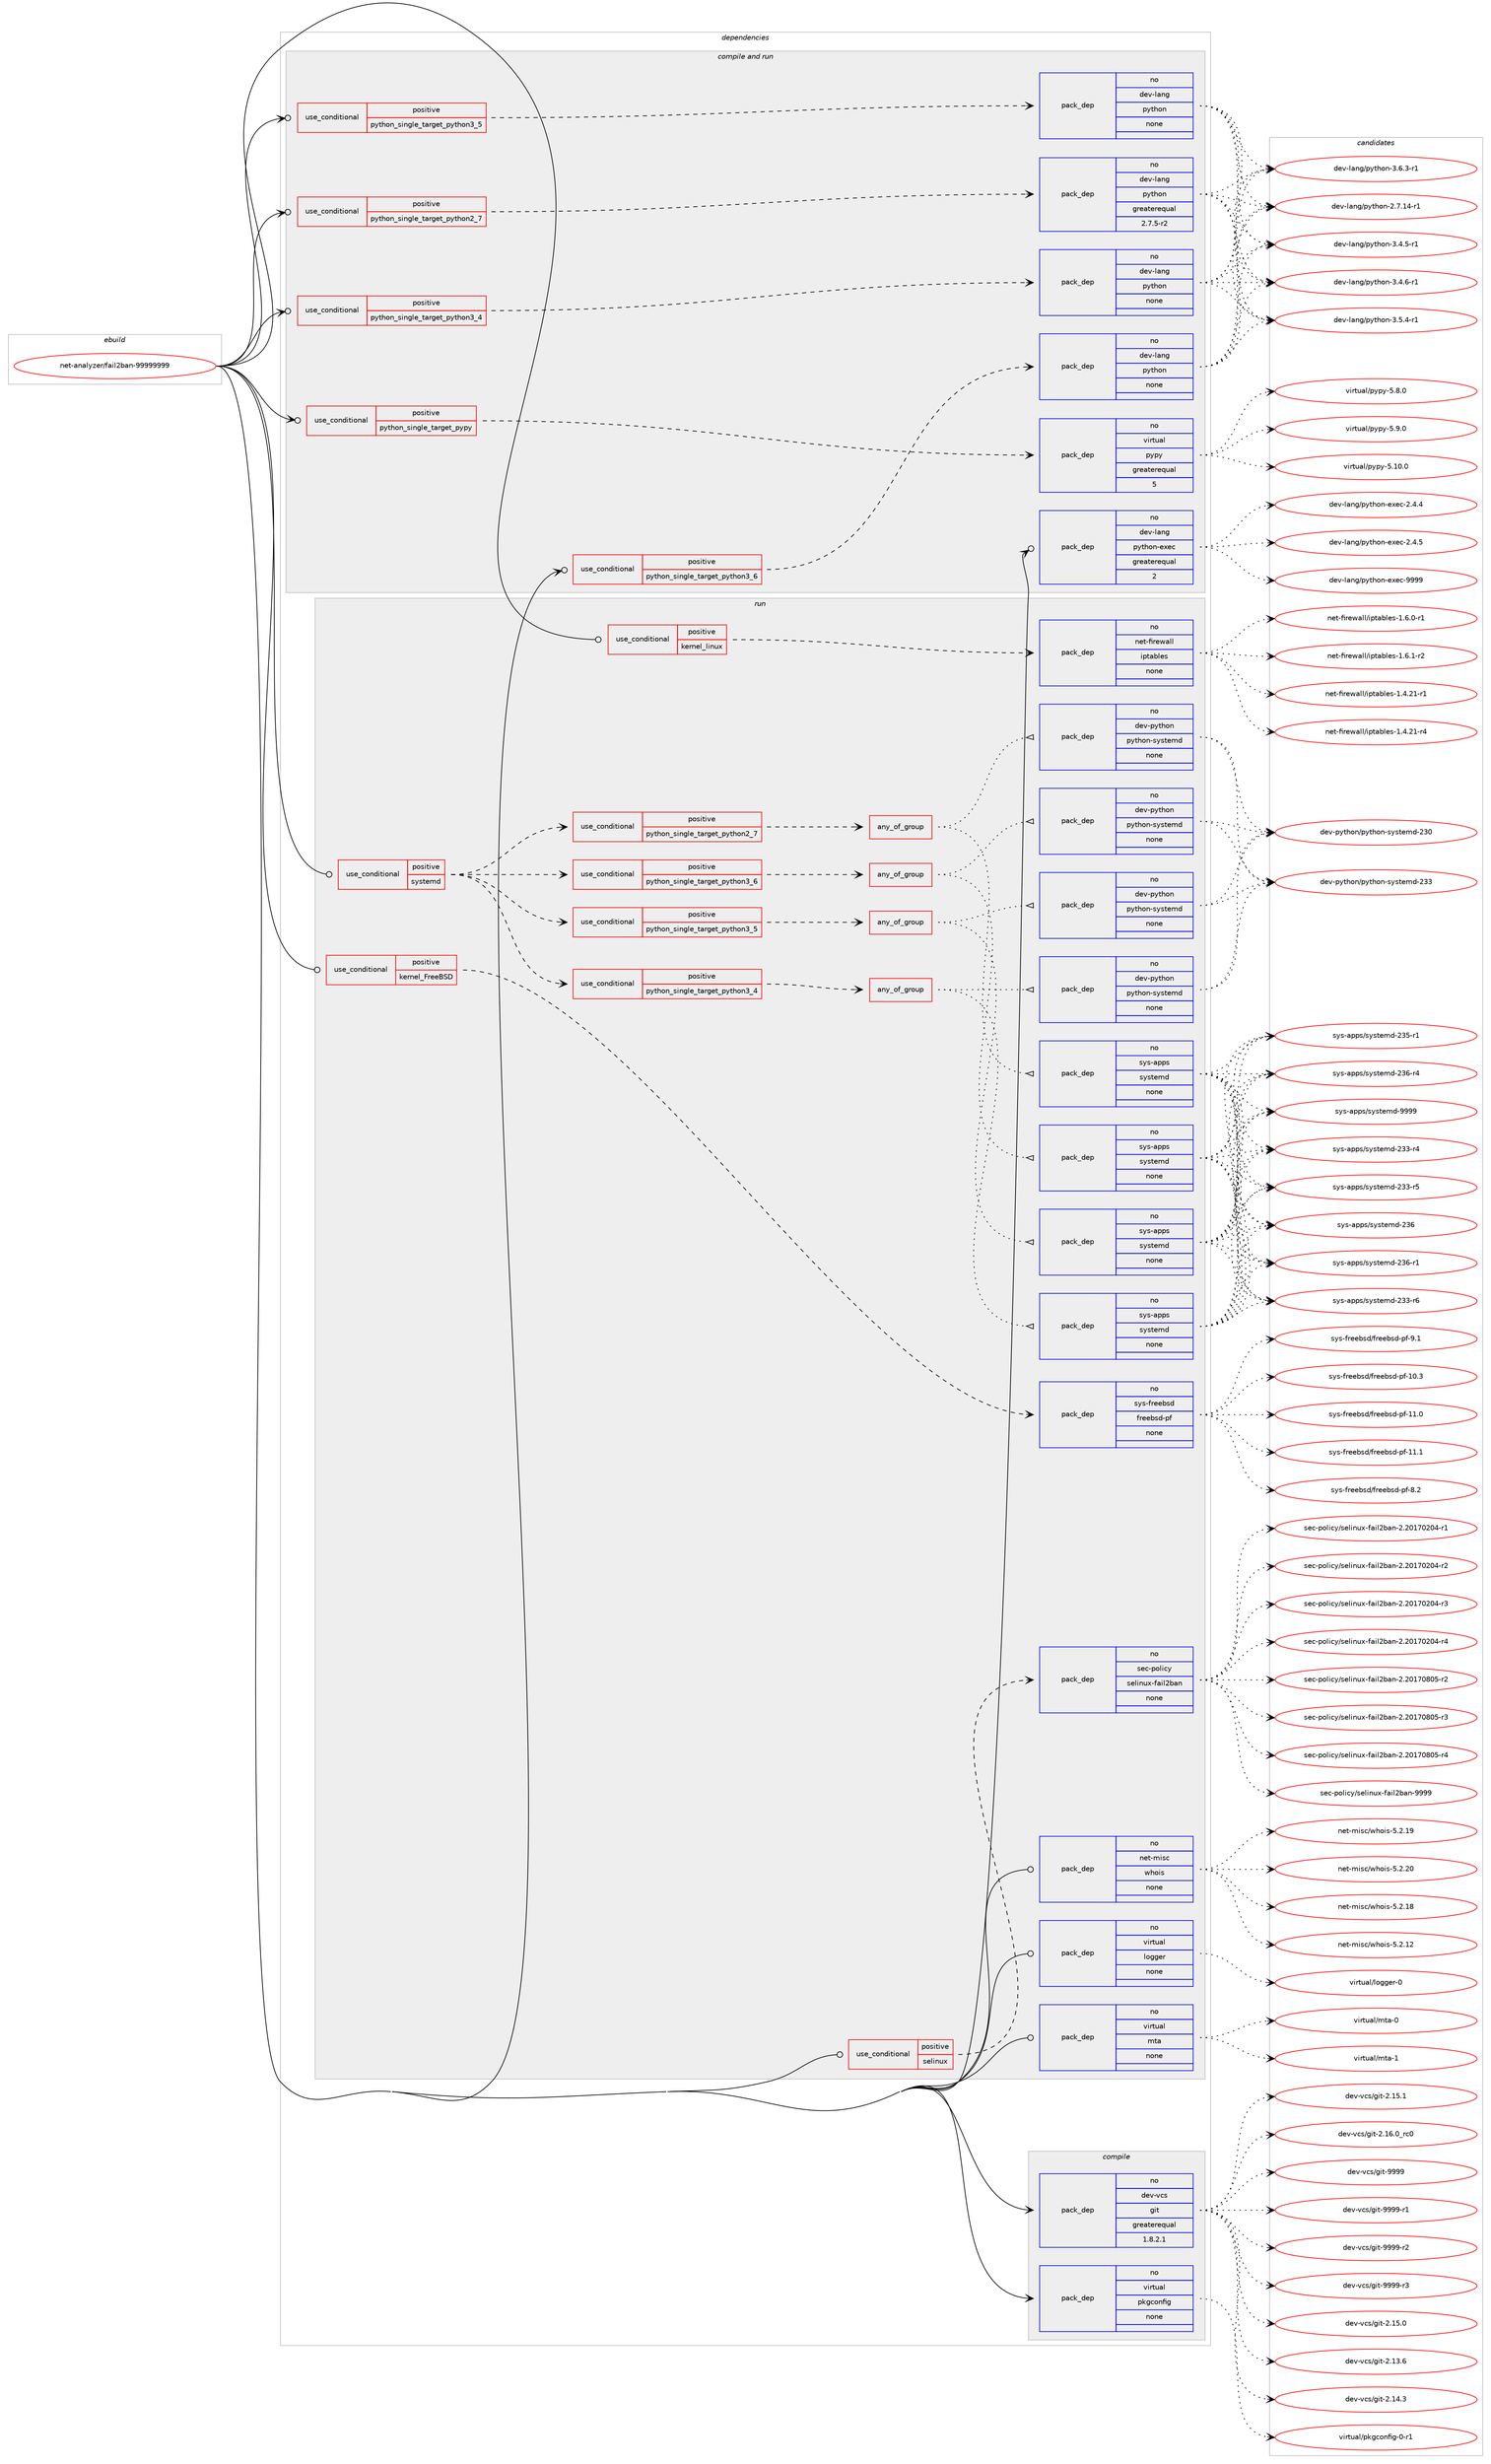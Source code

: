 digraph prolog {

# *************
# Graph options
# *************

newrank=true;
concentrate=true;
compound=true;
graph [rankdir=LR,fontname=Helvetica,fontsize=10,ranksep=1.5];#, ranksep=2.5, nodesep=0.2];
edge  [arrowhead=vee];
node  [fontname=Helvetica,fontsize=10];

# **********
# The ebuild
# **********

subgraph cluster_leftcol {
color=gray;
rank=same;
label=<<i>ebuild</i>>;
id [label="net-analyzer/fail2ban-99999999", color=red, width=4, href="../net-analyzer/fail2ban-99999999.svg"];
}

# ****************
# The dependencies
# ****************

subgraph cluster_midcol {
color=gray;
label=<<i>dependencies</i>>;
subgraph cluster_compile {
fillcolor="#eeeeee";
style=filled;
label=<<i>compile</i>>;
subgraph pack36 {
dependency57 [label=<<TABLE BORDER="0" CELLBORDER="1" CELLSPACING="0" CELLPADDING="4" WIDTH="220"><TR><TD ROWSPAN="6" CELLPADDING="30">pack_dep</TD></TR><TR><TD WIDTH="110">no</TD></TR><TR><TD>dev-vcs</TD></TR><TR><TD>git</TD></TR><TR><TD>greaterequal</TD></TR><TR><TD>1.8.2.1</TD></TR></TABLE>>, shape=none, color=blue];
}
id:e -> dependency57:w [weight=20,style="solid",arrowhead="vee"];
subgraph pack37 {
dependency58 [label=<<TABLE BORDER="0" CELLBORDER="1" CELLSPACING="0" CELLPADDING="4" WIDTH="220"><TR><TD ROWSPAN="6" CELLPADDING="30">pack_dep</TD></TR><TR><TD WIDTH="110">no</TD></TR><TR><TD>virtual</TD></TR><TR><TD>pkgconfig</TD></TR><TR><TD>none</TD></TR><TR><TD></TD></TR></TABLE>>, shape=none, color=blue];
}
id:e -> dependency58:w [weight=20,style="solid",arrowhead="vee"];
}
subgraph cluster_compileandrun {
fillcolor="#eeeeee";
style=filled;
label=<<i>compile and run</i>>;
subgraph cond18 {
dependency59 [label=<<TABLE BORDER="0" CELLBORDER="1" CELLSPACING="0" CELLPADDING="4"><TR><TD ROWSPAN="3" CELLPADDING="10">use_conditional</TD></TR><TR><TD>positive</TD></TR><TR><TD>python_single_target_pypy</TD></TR></TABLE>>, shape=none, color=red];
subgraph pack38 {
dependency60 [label=<<TABLE BORDER="0" CELLBORDER="1" CELLSPACING="0" CELLPADDING="4" WIDTH="220"><TR><TD ROWSPAN="6" CELLPADDING="30">pack_dep</TD></TR><TR><TD WIDTH="110">no</TD></TR><TR><TD>virtual</TD></TR><TR><TD>pypy</TD></TR><TR><TD>greaterequal</TD></TR><TR><TD>5</TD></TR></TABLE>>, shape=none, color=blue];
}
dependency59:e -> dependency60:w [weight=20,style="dashed",arrowhead="vee"];
}
id:e -> dependency59:w [weight=20,style="solid",arrowhead="odotvee"];
subgraph cond19 {
dependency61 [label=<<TABLE BORDER="0" CELLBORDER="1" CELLSPACING="0" CELLPADDING="4"><TR><TD ROWSPAN="3" CELLPADDING="10">use_conditional</TD></TR><TR><TD>positive</TD></TR><TR><TD>python_single_target_python2_7</TD></TR></TABLE>>, shape=none, color=red];
subgraph pack39 {
dependency62 [label=<<TABLE BORDER="0" CELLBORDER="1" CELLSPACING="0" CELLPADDING="4" WIDTH="220"><TR><TD ROWSPAN="6" CELLPADDING="30">pack_dep</TD></TR><TR><TD WIDTH="110">no</TD></TR><TR><TD>dev-lang</TD></TR><TR><TD>python</TD></TR><TR><TD>greaterequal</TD></TR><TR><TD>2.7.5-r2</TD></TR></TABLE>>, shape=none, color=blue];
}
dependency61:e -> dependency62:w [weight=20,style="dashed",arrowhead="vee"];
}
id:e -> dependency61:w [weight=20,style="solid",arrowhead="odotvee"];
subgraph cond20 {
dependency63 [label=<<TABLE BORDER="0" CELLBORDER="1" CELLSPACING="0" CELLPADDING="4"><TR><TD ROWSPAN="3" CELLPADDING="10">use_conditional</TD></TR><TR><TD>positive</TD></TR><TR><TD>python_single_target_python3_4</TD></TR></TABLE>>, shape=none, color=red];
subgraph pack40 {
dependency64 [label=<<TABLE BORDER="0" CELLBORDER="1" CELLSPACING="0" CELLPADDING="4" WIDTH="220"><TR><TD ROWSPAN="6" CELLPADDING="30">pack_dep</TD></TR><TR><TD WIDTH="110">no</TD></TR><TR><TD>dev-lang</TD></TR><TR><TD>python</TD></TR><TR><TD>none</TD></TR><TR><TD></TD></TR></TABLE>>, shape=none, color=blue];
}
dependency63:e -> dependency64:w [weight=20,style="dashed",arrowhead="vee"];
}
id:e -> dependency63:w [weight=20,style="solid",arrowhead="odotvee"];
subgraph cond21 {
dependency65 [label=<<TABLE BORDER="0" CELLBORDER="1" CELLSPACING="0" CELLPADDING="4"><TR><TD ROWSPAN="3" CELLPADDING="10">use_conditional</TD></TR><TR><TD>positive</TD></TR><TR><TD>python_single_target_python3_5</TD></TR></TABLE>>, shape=none, color=red];
subgraph pack41 {
dependency66 [label=<<TABLE BORDER="0" CELLBORDER="1" CELLSPACING="0" CELLPADDING="4" WIDTH="220"><TR><TD ROWSPAN="6" CELLPADDING="30">pack_dep</TD></TR><TR><TD WIDTH="110">no</TD></TR><TR><TD>dev-lang</TD></TR><TR><TD>python</TD></TR><TR><TD>none</TD></TR><TR><TD></TD></TR></TABLE>>, shape=none, color=blue];
}
dependency65:e -> dependency66:w [weight=20,style="dashed",arrowhead="vee"];
}
id:e -> dependency65:w [weight=20,style="solid",arrowhead="odotvee"];
subgraph cond22 {
dependency67 [label=<<TABLE BORDER="0" CELLBORDER="1" CELLSPACING="0" CELLPADDING="4"><TR><TD ROWSPAN="3" CELLPADDING="10">use_conditional</TD></TR><TR><TD>positive</TD></TR><TR><TD>python_single_target_python3_6</TD></TR></TABLE>>, shape=none, color=red];
subgraph pack42 {
dependency68 [label=<<TABLE BORDER="0" CELLBORDER="1" CELLSPACING="0" CELLPADDING="4" WIDTH="220"><TR><TD ROWSPAN="6" CELLPADDING="30">pack_dep</TD></TR><TR><TD WIDTH="110">no</TD></TR><TR><TD>dev-lang</TD></TR><TR><TD>python</TD></TR><TR><TD>none</TD></TR><TR><TD></TD></TR></TABLE>>, shape=none, color=blue];
}
dependency67:e -> dependency68:w [weight=20,style="dashed",arrowhead="vee"];
}
id:e -> dependency67:w [weight=20,style="solid",arrowhead="odotvee"];
subgraph pack43 {
dependency69 [label=<<TABLE BORDER="0" CELLBORDER="1" CELLSPACING="0" CELLPADDING="4" WIDTH="220"><TR><TD ROWSPAN="6" CELLPADDING="30">pack_dep</TD></TR><TR><TD WIDTH="110">no</TD></TR><TR><TD>dev-lang</TD></TR><TR><TD>python-exec</TD></TR><TR><TD>greaterequal</TD></TR><TR><TD>2</TD></TR></TABLE>>, shape=none, color=blue];
}
id:e -> dependency69:w [weight=20,style="solid",arrowhead="odotvee"];
}
subgraph cluster_run {
fillcolor="#eeeeee";
style=filled;
label=<<i>run</i>>;
subgraph cond23 {
dependency70 [label=<<TABLE BORDER="0" CELLBORDER="1" CELLSPACING="0" CELLPADDING="4"><TR><TD ROWSPAN="3" CELLPADDING="10">use_conditional</TD></TR><TR><TD>positive</TD></TR><TR><TD>kernel_FreeBSD</TD></TR></TABLE>>, shape=none, color=red];
subgraph pack44 {
dependency71 [label=<<TABLE BORDER="0" CELLBORDER="1" CELLSPACING="0" CELLPADDING="4" WIDTH="220"><TR><TD ROWSPAN="6" CELLPADDING="30">pack_dep</TD></TR><TR><TD WIDTH="110">no</TD></TR><TR><TD>sys-freebsd</TD></TR><TR><TD>freebsd-pf</TD></TR><TR><TD>none</TD></TR><TR><TD></TD></TR></TABLE>>, shape=none, color=blue];
}
dependency70:e -> dependency71:w [weight=20,style="dashed",arrowhead="vee"];
}
id:e -> dependency70:w [weight=20,style="solid",arrowhead="odot"];
subgraph cond24 {
dependency72 [label=<<TABLE BORDER="0" CELLBORDER="1" CELLSPACING="0" CELLPADDING="4"><TR><TD ROWSPAN="3" CELLPADDING="10">use_conditional</TD></TR><TR><TD>positive</TD></TR><TR><TD>kernel_linux</TD></TR></TABLE>>, shape=none, color=red];
subgraph pack45 {
dependency73 [label=<<TABLE BORDER="0" CELLBORDER="1" CELLSPACING="0" CELLPADDING="4" WIDTH="220"><TR><TD ROWSPAN="6" CELLPADDING="30">pack_dep</TD></TR><TR><TD WIDTH="110">no</TD></TR><TR><TD>net-firewall</TD></TR><TR><TD>iptables</TD></TR><TR><TD>none</TD></TR><TR><TD></TD></TR></TABLE>>, shape=none, color=blue];
}
dependency72:e -> dependency73:w [weight=20,style="dashed",arrowhead="vee"];
}
id:e -> dependency72:w [weight=20,style="solid",arrowhead="odot"];
subgraph cond25 {
dependency74 [label=<<TABLE BORDER="0" CELLBORDER="1" CELLSPACING="0" CELLPADDING="4"><TR><TD ROWSPAN="3" CELLPADDING="10">use_conditional</TD></TR><TR><TD>positive</TD></TR><TR><TD>selinux</TD></TR></TABLE>>, shape=none, color=red];
subgraph pack46 {
dependency75 [label=<<TABLE BORDER="0" CELLBORDER="1" CELLSPACING="0" CELLPADDING="4" WIDTH="220"><TR><TD ROWSPAN="6" CELLPADDING="30">pack_dep</TD></TR><TR><TD WIDTH="110">no</TD></TR><TR><TD>sec-policy</TD></TR><TR><TD>selinux-fail2ban</TD></TR><TR><TD>none</TD></TR><TR><TD></TD></TR></TABLE>>, shape=none, color=blue];
}
dependency74:e -> dependency75:w [weight=20,style="dashed",arrowhead="vee"];
}
id:e -> dependency74:w [weight=20,style="solid",arrowhead="odot"];
subgraph cond26 {
dependency76 [label=<<TABLE BORDER="0" CELLBORDER="1" CELLSPACING="0" CELLPADDING="4"><TR><TD ROWSPAN="3" CELLPADDING="10">use_conditional</TD></TR><TR><TD>positive</TD></TR><TR><TD>systemd</TD></TR></TABLE>>, shape=none, color=red];
subgraph cond27 {
dependency77 [label=<<TABLE BORDER="0" CELLBORDER="1" CELLSPACING="0" CELLPADDING="4"><TR><TD ROWSPAN="3" CELLPADDING="10">use_conditional</TD></TR><TR><TD>positive</TD></TR><TR><TD>python_single_target_python2_7</TD></TR></TABLE>>, shape=none, color=red];
subgraph any5 {
dependency78 [label=<<TABLE BORDER="0" CELLBORDER="1" CELLSPACING="0" CELLPADDING="4"><TR><TD CELLPADDING="10">any_of_group</TD></TR></TABLE>>, shape=none, color=red];subgraph pack47 {
dependency79 [label=<<TABLE BORDER="0" CELLBORDER="1" CELLSPACING="0" CELLPADDING="4" WIDTH="220"><TR><TD ROWSPAN="6" CELLPADDING="30">pack_dep</TD></TR><TR><TD WIDTH="110">no</TD></TR><TR><TD>dev-python</TD></TR><TR><TD>python-systemd</TD></TR><TR><TD>none</TD></TR><TR><TD></TD></TR></TABLE>>, shape=none, color=blue];
}
dependency78:e -> dependency79:w [weight=20,style="dotted",arrowhead="oinv"];
subgraph pack48 {
dependency80 [label=<<TABLE BORDER="0" CELLBORDER="1" CELLSPACING="0" CELLPADDING="4" WIDTH="220"><TR><TD ROWSPAN="6" CELLPADDING="30">pack_dep</TD></TR><TR><TD WIDTH="110">no</TD></TR><TR><TD>sys-apps</TD></TR><TR><TD>systemd</TD></TR><TR><TD>none</TD></TR><TR><TD></TD></TR></TABLE>>, shape=none, color=blue];
}
dependency78:e -> dependency80:w [weight=20,style="dotted",arrowhead="oinv"];
}
dependency77:e -> dependency78:w [weight=20,style="dashed",arrowhead="vee"];
}
dependency76:e -> dependency77:w [weight=20,style="dashed",arrowhead="vee"];
subgraph cond28 {
dependency81 [label=<<TABLE BORDER="0" CELLBORDER="1" CELLSPACING="0" CELLPADDING="4"><TR><TD ROWSPAN="3" CELLPADDING="10">use_conditional</TD></TR><TR><TD>positive</TD></TR><TR><TD>python_single_target_python3_4</TD></TR></TABLE>>, shape=none, color=red];
subgraph any6 {
dependency82 [label=<<TABLE BORDER="0" CELLBORDER="1" CELLSPACING="0" CELLPADDING="4"><TR><TD CELLPADDING="10">any_of_group</TD></TR></TABLE>>, shape=none, color=red];subgraph pack49 {
dependency83 [label=<<TABLE BORDER="0" CELLBORDER="1" CELLSPACING="0" CELLPADDING="4" WIDTH="220"><TR><TD ROWSPAN="6" CELLPADDING="30">pack_dep</TD></TR><TR><TD WIDTH="110">no</TD></TR><TR><TD>dev-python</TD></TR><TR><TD>python-systemd</TD></TR><TR><TD>none</TD></TR><TR><TD></TD></TR></TABLE>>, shape=none, color=blue];
}
dependency82:e -> dependency83:w [weight=20,style="dotted",arrowhead="oinv"];
subgraph pack50 {
dependency84 [label=<<TABLE BORDER="0" CELLBORDER="1" CELLSPACING="0" CELLPADDING="4" WIDTH="220"><TR><TD ROWSPAN="6" CELLPADDING="30">pack_dep</TD></TR><TR><TD WIDTH="110">no</TD></TR><TR><TD>sys-apps</TD></TR><TR><TD>systemd</TD></TR><TR><TD>none</TD></TR><TR><TD></TD></TR></TABLE>>, shape=none, color=blue];
}
dependency82:e -> dependency84:w [weight=20,style="dotted",arrowhead="oinv"];
}
dependency81:e -> dependency82:w [weight=20,style="dashed",arrowhead="vee"];
}
dependency76:e -> dependency81:w [weight=20,style="dashed",arrowhead="vee"];
subgraph cond29 {
dependency85 [label=<<TABLE BORDER="0" CELLBORDER="1" CELLSPACING="0" CELLPADDING="4"><TR><TD ROWSPAN="3" CELLPADDING="10">use_conditional</TD></TR><TR><TD>positive</TD></TR><TR><TD>python_single_target_python3_5</TD></TR></TABLE>>, shape=none, color=red];
subgraph any7 {
dependency86 [label=<<TABLE BORDER="0" CELLBORDER="1" CELLSPACING="0" CELLPADDING="4"><TR><TD CELLPADDING="10">any_of_group</TD></TR></TABLE>>, shape=none, color=red];subgraph pack51 {
dependency87 [label=<<TABLE BORDER="0" CELLBORDER="1" CELLSPACING="0" CELLPADDING="4" WIDTH="220"><TR><TD ROWSPAN="6" CELLPADDING="30">pack_dep</TD></TR><TR><TD WIDTH="110">no</TD></TR><TR><TD>dev-python</TD></TR><TR><TD>python-systemd</TD></TR><TR><TD>none</TD></TR><TR><TD></TD></TR></TABLE>>, shape=none, color=blue];
}
dependency86:e -> dependency87:w [weight=20,style="dotted",arrowhead="oinv"];
subgraph pack52 {
dependency88 [label=<<TABLE BORDER="0" CELLBORDER="1" CELLSPACING="0" CELLPADDING="4" WIDTH="220"><TR><TD ROWSPAN="6" CELLPADDING="30">pack_dep</TD></TR><TR><TD WIDTH="110">no</TD></TR><TR><TD>sys-apps</TD></TR><TR><TD>systemd</TD></TR><TR><TD>none</TD></TR><TR><TD></TD></TR></TABLE>>, shape=none, color=blue];
}
dependency86:e -> dependency88:w [weight=20,style="dotted",arrowhead="oinv"];
}
dependency85:e -> dependency86:w [weight=20,style="dashed",arrowhead="vee"];
}
dependency76:e -> dependency85:w [weight=20,style="dashed",arrowhead="vee"];
subgraph cond30 {
dependency89 [label=<<TABLE BORDER="0" CELLBORDER="1" CELLSPACING="0" CELLPADDING="4"><TR><TD ROWSPAN="3" CELLPADDING="10">use_conditional</TD></TR><TR><TD>positive</TD></TR><TR><TD>python_single_target_python3_6</TD></TR></TABLE>>, shape=none, color=red];
subgraph any8 {
dependency90 [label=<<TABLE BORDER="0" CELLBORDER="1" CELLSPACING="0" CELLPADDING="4"><TR><TD CELLPADDING="10">any_of_group</TD></TR></TABLE>>, shape=none, color=red];subgraph pack53 {
dependency91 [label=<<TABLE BORDER="0" CELLBORDER="1" CELLSPACING="0" CELLPADDING="4" WIDTH="220"><TR><TD ROWSPAN="6" CELLPADDING="30">pack_dep</TD></TR><TR><TD WIDTH="110">no</TD></TR><TR><TD>dev-python</TD></TR><TR><TD>python-systemd</TD></TR><TR><TD>none</TD></TR><TR><TD></TD></TR></TABLE>>, shape=none, color=blue];
}
dependency90:e -> dependency91:w [weight=20,style="dotted",arrowhead="oinv"];
subgraph pack54 {
dependency92 [label=<<TABLE BORDER="0" CELLBORDER="1" CELLSPACING="0" CELLPADDING="4" WIDTH="220"><TR><TD ROWSPAN="6" CELLPADDING="30">pack_dep</TD></TR><TR><TD WIDTH="110">no</TD></TR><TR><TD>sys-apps</TD></TR><TR><TD>systemd</TD></TR><TR><TD>none</TD></TR><TR><TD></TD></TR></TABLE>>, shape=none, color=blue];
}
dependency90:e -> dependency92:w [weight=20,style="dotted",arrowhead="oinv"];
}
dependency89:e -> dependency90:w [weight=20,style="dashed",arrowhead="vee"];
}
dependency76:e -> dependency89:w [weight=20,style="dashed",arrowhead="vee"];
}
id:e -> dependency76:w [weight=20,style="solid",arrowhead="odot"];
subgraph pack55 {
dependency93 [label=<<TABLE BORDER="0" CELLBORDER="1" CELLSPACING="0" CELLPADDING="4" WIDTH="220"><TR><TD ROWSPAN="6" CELLPADDING="30">pack_dep</TD></TR><TR><TD WIDTH="110">no</TD></TR><TR><TD>net-misc</TD></TR><TR><TD>whois</TD></TR><TR><TD>none</TD></TR><TR><TD></TD></TR></TABLE>>, shape=none, color=blue];
}
id:e -> dependency93:w [weight=20,style="solid",arrowhead="odot"];
subgraph pack56 {
dependency94 [label=<<TABLE BORDER="0" CELLBORDER="1" CELLSPACING="0" CELLPADDING="4" WIDTH="220"><TR><TD ROWSPAN="6" CELLPADDING="30">pack_dep</TD></TR><TR><TD WIDTH="110">no</TD></TR><TR><TD>virtual</TD></TR><TR><TD>logger</TD></TR><TR><TD>none</TD></TR><TR><TD></TD></TR></TABLE>>, shape=none, color=blue];
}
id:e -> dependency94:w [weight=20,style="solid",arrowhead="odot"];
subgraph pack57 {
dependency95 [label=<<TABLE BORDER="0" CELLBORDER="1" CELLSPACING="0" CELLPADDING="4" WIDTH="220"><TR><TD ROWSPAN="6" CELLPADDING="30">pack_dep</TD></TR><TR><TD WIDTH="110">no</TD></TR><TR><TD>virtual</TD></TR><TR><TD>mta</TD></TR><TR><TD>none</TD></TR><TR><TD></TD></TR></TABLE>>, shape=none, color=blue];
}
id:e -> dependency95:w [weight=20,style="solid",arrowhead="odot"];
}
}

# **************
# The candidates
# **************

subgraph cluster_choices {
rank=same;
color=gray;
label=<<i>candidates</i>>;

subgraph choice36 {
color=black;
nodesep=1;
choice10010111845118991154710310511645504649534648 [label="dev-vcs/git-2.15.0", color=red, width=4,href="../dev-vcs/git-2.15.0.svg"];
choice10010111845118991154710310511645504649514654 [label="dev-vcs/git-2.13.6", color=red, width=4,href="../dev-vcs/git-2.13.6.svg"];
choice10010111845118991154710310511645504649524651 [label="dev-vcs/git-2.14.3", color=red, width=4,href="../dev-vcs/git-2.14.3.svg"];
choice10010111845118991154710310511645504649534649 [label="dev-vcs/git-2.15.1", color=red, width=4,href="../dev-vcs/git-2.15.1.svg"];
choice10010111845118991154710310511645504649544648951149948 [label="dev-vcs/git-2.16.0_rc0", color=red, width=4,href="../dev-vcs/git-2.16.0_rc0.svg"];
choice1001011184511899115471031051164557575757 [label="dev-vcs/git-9999", color=red, width=4,href="../dev-vcs/git-9999.svg"];
choice10010111845118991154710310511645575757574511449 [label="dev-vcs/git-9999-r1", color=red, width=4,href="../dev-vcs/git-9999-r1.svg"];
choice10010111845118991154710310511645575757574511450 [label="dev-vcs/git-9999-r2", color=red, width=4,href="../dev-vcs/git-9999-r2.svg"];
choice10010111845118991154710310511645575757574511451 [label="dev-vcs/git-9999-r3", color=red, width=4,href="../dev-vcs/git-9999-r3.svg"];
dependency57:e -> choice10010111845118991154710310511645504649534648:w [style=dotted,weight="100"];
dependency57:e -> choice10010111845118991154710310511645504649514654:w [style=dotted,weight="100"];
dependency57:e -> choice10010111845118991154710310511645504649524651:w [style=dotted,weight="100"];
dependency57:e -> choice10010111845118991154710310511645504649534649:w [style=dotted,weight="100"];
dependency57:e -> choice10010111845118991154710310511645504649544648951149948:w [style=dotted,weight="100"];
dependency57:e -> choice1001011184511899115471031051164557575757:w [style=dotted,weight="100"];
dependency57:e -> choice10010111845118991154710310511645575757574511449:w [style=dotted,weight="100"];
dependency57:e -> choice10010111845118991154710310511645575757574511450:w [style=dotted,weight="100"];
dependency57:e -> choice10010111845118991154710310511645575757574511451:w [style=dotted,weight="100"];
}
subgraph choice37 {
color=black;
nodesep=1;
choice11810511411611797108471121071039911111010210510345484511449 [label="virtual/pkgconfig-0-r1", color=red, width=4,href="../virtual/pkgconfig-0-r1.svg"];
dependency58:e -> choice11810511411611797108471121071039911111010210510345484511449:w [style=dotted,weight="100"];
}
subgraph choice38 {
color=black;
nodesep=1;
choice118105114116117971084711212111212145534649484648 [label="virtual/pypy-5.10.0", color=red, width=4,href="../virtual/pypy-5.10.0.svg"];
choice1181051141161179710847112121112121455346564648 [label="virtual/pypy-5.8.0", color=red, width=4,href="../virtual/pypy-5.8.0.svg"];
choice1181051141161179710847112121112121455346574648 [label="virtual/pypy-5.9.0", color=red, width=4,href="../virtual/pypy-5.9.0.svg"];
dependency60:e -> choice118105114116117971084711212111212145534649484648:w [style=dotted,weight="100"];
dependency60:e -> choice1181051141161179710847112121112121455346564648:w [style=dotted,weight="100"];
dependency60:e -> choice1181051141161179710847112121112121455346574648:w [style=dotted,weight="100"];
}
subgraph choice39 {
color=black;
nodesep=1;
choice100101118451089711010347112121116104111110455046554649524511449 [label="dev-lang/python-2.7.14-r1", color=red, width=4,href="../dev-lang/python-2.7.14-r1.svg"];
choice1001011184510897110103471121211161041111104551465246534511449 [label="dev-lang/python-3.4.5-r1", color=red, width=4,href="../dev-lang/python-3.4.5-r1.svg"];
choice1001011184510897110103471121211161041111104551465246544511449 [label="dev-lang/python-3.4.6-r1", color=red, width=4,href="../dev-lang/python-3.4.6-r1.svg"];
choice1001011184510897110103471121211161041111104551465346524511449 [label="dev-lang/python-3.5.4-r1", color=red, width=4,href="../dev-lang/python-3.5.4-r1.svg"];
choice1001011184510897110103471121211161041111104551465446514511449 [label="dev-lang/python-3.6.3-r1", color=red, width=4,href="../dev-lang/python-3.6.3-r1.svg"];
dependency62:e -> choice100101118451089711010347112121116104111110455046554649524511449:w [style=dotted,weight="100"];
dependency62:e -> choice1001011184510897110103471121211161041111104551465246534511449:w [style=dotted,weight="100"];
dependency62:e -> choice1001011184510897110103471121211161041111104551465246544511449:w [style=dotted,weight="100"];
dependency62:e -> choice1001011184510897110103471121211161041111104551465346524511449:w [style=dotted,weight="100"];
dependency62:e -> choice1001011184510897110103471121211161041111104551465446514511449:w [style=dotted,weight="100"];
}
subgraph choice40 {
color=black;
nodesep=1;
choice100101118451089711010347112121116104111110455046554649524511449 [label="dev-lang/python-2.7.14-r1", color=red, width=4,href="../dev-lang/python-2.7.14-r1.svg"];
choice1001011184510897110103471121211161041111104551465246534511449 [label="dev-lang/python-3.4.5-r1", color=red, width=4,href="../dev-lang/python-3.4.5-r1.svg"];
choice1001011184510897110103471121211161041111104551465246544511449 [label="dev-lang/python-3.4.6-r1", color=red, width=4,href="../dev-lang/python-3.4.6-r1.svg"];
choice1001011184510897110103471121211161041111104551465346524511449 [label="dev-lang/python-3.5.4-r1", color=red, width=4,href="../dev-lang/python-3.5.4-r1.svg"];
choice1001011184510897110103471121211161041111104551465446514511449 [label="dev-lang/python-3.6.3-r1", color=red, width=4,href="../dev-lang/python-3.6.3-r1.svg"];
dependency64:e -> choice100101118451089711010347112121116104111110455046554649524511449:w [style=dotted,weight="100"];
dependency64:e -> choice1001011184510897110103471121211161041111104551465246534511449:w [style=dotted,weight="100"];
dependency64:e -> choice1001011184510897110103471121211161041111104551465246544511449:w [style=dotted,weight="100"];
dependency64:e -> choice1001011184510897110103471121211161041111104551465346524511449:w [style=dotted,weight="100"];
dependency64:e -> choice1001011184510897110103471121211161041111104551465446514511449:w [style=dotted,weight="100"];
}
subgraph choice41 {
color=black;
nodesep=1;
choice100101118451089711010347112121116104111110455046554649524511449 [label="dev-lang/python-2.7.14-r1", color=red, width=4,href="../dev-lang/python-2.7.14-r1.svg"];
choice1001011184510897110103471121211161041111104551465246534511449 [label="dev-lang/python-3.4.5-r1", color=red, width=4,href="../dev-lang/python-3.4.5-r1.svg"];
choice1001011184510897110103471121211161041111104551465246544511449 [label="dev-lang/python-3.4.6-r1", color=red, width=4,href="../dev-lang/python-3.4.6-r1.svg"];
choice1001011184510897110103471121211161041111104551465346524511449 [label="dev-lang/python-3.5.4-r1", color=red, width=4,href="../dev-lang/python-3.5.4-r1.svg"];
choice1001011184510897110103471121211161041111104551465446514511449 [label="dev-lang/python-3.6.3-r1", color=red, width=4,href="../dev-lang/python-3.6.3-r1.svg"];
dependency66:e -> choice100101118451089711010347112121116104111110455046554649524511449:w [style=dotted,weight="100"];
dependency66:e -> choice1001011184510897110103471121211161041111104551465246534511449:w [style=dotted,weight="100"];
dependency66:e -> choice1001011184510897110103471121211161041111104551465246544511449:w [style=dotted,weight="100"];
dependency66:e -> choice1001011184510897110103471121211161041111104551465346524511449:w [style=dotted,weight="100"];
dependency66:e -> choice1001011184510897110103471121211161041111104551465446514511449:w [style=dotted,weight="100"];
}
subgraph choice42 {
color=black;
nodesep=1;
choice100101118451089711010347112121116104111110455046554649524511449 [label="dev-lang/python-2.7.14-r1", color=red, width=4,href="../dev-lang/python-2.7.14-r1.svg"];
choice1001011184510897110103471121211161041111104551465246534511449 [label="dev-lang/python-3.4.5-r1", color=red, width=4,href="../dev-lang/python-3.4.5-r1.svg"];
choice1001011184510897110103471121211161041111104551465246544511449 [label="dev-lang/python-3.4.6-r1", color=red, width=4,href="../dev-lang/python-3.4.6-r1.svg"];
choice1001011184510897110103471121211161041111104551465346524511449 [label="dev-lang/python-3.5.4-r1", color=red, width=4,href="../dev-lang/python-3.5.4-r1.svg"];
choice1001011184510897110103471121211161041111104551465446514511449 [label="dev-lang/python-3.6.3-r1", color=red, width=4,href="../dev-lang/python-3.6.3-r1.svg"];
dependency68:e -> choice100101118451089711010347112121116104111110455046554649524511449:w [style=dotted,weight="100"];
dependency68:e -> choice1001011184510897110103471121211161041111104551465246534511449:w [style=dotted,weight="100"];
dependency68:e -> choice1001011184510897110103471121211161041111104551465246544511449:w [style=dotted,weight="100"];
dependency68:e -> choice1001011184510897110103471121211161041111104551465346524511449:w [style=dotted,weight="100"];
dependency68:e -> choice1001011184510897110103471121211161041111104551465446514511449:w [style=dotted,weight="100"];
}
subgraph choice43 {
color=black;
nodesep=1;
choice1001011184510897110103471121211161041111104510112010199455046524652 [label="dev-lang/python-exec-2.4.4", color=red, width=4,href="../dev-lang/python-exec-2.4.4.svg"];
choice1001011184510897110103471121211161041111104510112010199455046524653 [label="dev-lang/python-exec-2.4.5", color=red, width=4,href="../dev-lang/python-exec-2.4.5.svg"];
choice10010111845108971101034711212111610411111045101120101994557575757 [label="dev-lang/python-exec-9999", color=red, width=4,href="../dev-lang/python-exec-9999.svg"];
dependency69:e -> choice1001011184510897110103471121211161041111104510112010199455046524652:w [style=dotted,weight="100"];
dependency69:e -> choice1001011184510897110103471121211161041111104510112010199455046524653:w [style=dotted,weight="100"];
dependency69:e -> choice10010111845108971101034711212111610411111045101120101994557575757:w [style=dotted,weight="100"];
}
subgraph choice44 {
color=black;
nodesep=1;
choice11512111545102114101101981151004710211410110198115100451121024549484651 [label="sys-freebsd/freebsd-pf-10.3", color=red, width=4,href="../sys-freebsd/freebsd-pf-10.3.svg"];
choice11512111545102114101101981151004710211410110198115100451121024549494648 [label="sys-freebsd/freebsd-pf-11.0", color=red, width=4,href="../sys-freebsd/freebsd-pf-11.0.svg"];
choice11512111545102114101101981151004710211410110198115100451121024549494649 [label="sys-freebsd/freebsd-pf-11.1", color=red, width=4,href="../sys-freebsd/freebsd-pf-11.1.svg"];
choice115121115451021141011019811510047102114101101981151004511210245564650 [label="sys-freebsd/freebsd-pf-8.2", color=red, width=4,href="../sys-freebsd/freebsd-pf-8.2.svg"];
choice115121115451021141011019811510047102114101101981151004511210245574649 [label="sys-freebsd/freebsd-pf-9.1", color=red, width=4,href="../sys-freebsd/freebsd-pf-9.1.svg"];
dependency71:e -> choice11512111545102114101101981151004710211410110198115100451121024549484651:w [style=dotted,weight="100"];
dependency71:e -> choice11512111545102114101101981151004710211410110198115100451121024549494648:w [style=dotted,weight="100"];
dependency71:e -> choice11512111545102114101101981151004710211410110198115100451121024549494649:w [style=dotted,weight="100"];
dependency71:e -> choice115121115451021141011019811510047102114101101981151004511210245564650:w [style=dotted,weight="100"];
dependency71:e -> choice115121115451021141011019811510047102114101101981151004511210245574649:w [style=dotted,weight="100"];
}
subgraph choice45 {
color=black;
nodesep=1;
choice1101011164510210511410111997108108471051121169798108101115454946524650494511449 [label="net-firewall/iptables-1.4.21-r1", color=red, width=4,href="../net-firewall/iptables-1.4.21-r1.svg"];
choice1101011164510210511410111997108108471051121169798108101115454946524650494511452 [label="net-firewall/iptables-1.4.21-r4", color=red, width=4,href="../net-firewall/iptables-1.4.21-r4.svg"];
choice11010111645102105114101119971081084710511211697981081011154549465446484511449 [label="net-firewall/iptables-1.6.0-r1", color=red, width=4,href="../net-firewall/iptables-1.6.0-r1.svg"];
choice11010111645102105114101119971081084710511211697981081011154549465446494511450 [label="net-firewall/iptables-1.6.1-r2", color=red, width=4,href="../net-firewall/iptables-1.6.1-r2.svg"];
dependency73:e -> choice1101011164510210511410111997108108471051121169798108101115454946524650494511449:w [style=dotted,weight="100"];
dependency73:e -> choice1101011164510210511410111997108108471051121169798108101115454946524650494511452:w [style=dotted,weight="100"];
dependency73:e -> choice11010111645102105114101119971081084710511211697981081011154549465446484511449:w [style=dotted,weight="100"];
dependency73:e -> choice11010111645102105114101119971081084710511211697981081011154549465446494511450:w [style=dotted,weight="100"];
}
subgraph choice46 {
color=black;
nodesep=1;
choice11510199451121111081059912147115101108105110117120451029710510850989711045504650484955485048524511449 [label="sec-policy/selinux-fail2ban-2.20170204-r1", color=red, width=4,href="../sec-policy/selinux-fail2ban-2.20170204-r1.svg"];
choice11510199451121111081059912147115101108105110117120451029710510850989711045504650484955485048524511450 [label="sec-policy/selinux-fail2ban-2.20170204-r2", color=red, width=4,href="../sec-policy/selinux-fail2ban-2.20170204-r2.svg"];
choice11510199451121111081059912147115101108105110117120451029710510850989711045504650484955485048524511451 [label="sec-policy/selinux-fail2ban-2.20170204-r3", color=red, width=4,href="../sec-policy/selinux-fail2ban-2.20170204-r3.svg"];
choice11510199451121111081059912147115101108105110117120451029710510850989711045504650484955485048524511452 [label="sec-policy/selinux-fail2ban-2.20170204-r4", color=red, width=4,href="../sec-policy/selinux-fail2ban-2.20170204-r4.svg"];
choice11510199451121111081059912147115101108105110117120451029710510850989711045504650484955485648534511450 [label="sec-policy/selinux-fail2ban-2.20170805-r2", color=red, width=4,href="../sec-policy/selinux-fail2ban-2.20170805-r2.svg"];
choice11510199451121111081059912147115101108105110117120451029710510850989711045504650484955485648534511451 [label="sec-policy/selinux-fail2ban-2.20170805-r3", color=red, width=4,href="../sec-policy/selinux-fail2ban-2.20170805-r3.svg"];
choice11510199451121111081059912147115101108105110117120451029710510850989711045504650484955485648534511452 [label="sec-policy/selinux-fail2ban-2.20170805-r4", color=red, width=4,href="../sec-policy/selinux-fail2ban-2.20170805-r4.svg"];
choice1151019945112111108105991214711510110810511011712045102971051085098971104557575757 [label="sec-policy/selinux-fail2ban-9999", color=red, width=4,href="../sec-policy/selinux-fail2ban-9999.svg"];
dependency75:e -> choice11510199451121111081059912147115101108105110117120451029710510850989711045504650484955485048524511449:w [style=dotted,weight="100"];
dependency75:e -> choice11510199451121111081059912147115101108105110117120451029710510850989711045504650484955485048524511450:w [style=dotted,weight="100"];
dependency75:e -> choice11510199451121111081059912147115101108105110117120451029710510850989711045504650484955485048524511451:w [style=dotted,weight="100"];
dependency75:e -> choice11510199451121111081059912147115101108105110117120451029710510850989711045504650484955485048524511452:w [style=dotted,weight="100"];
dependency75:e -> choice11510199451121111081059912147115101108105110117120451029710510850989711045504650484955485648534511450:w [style=dotted,weight="100"];
dependency75:e -> choice11510199451121111081059912147115101108105110117120451029710510850989711045504650484955485648534511451:w [style=dotted,weight="100"];
dependency75:e -> choice11510199451121111081059912147115101108105110117120451029710510850989711045504650484955485648534511452:w [style=dotted,weight="100"];
dependency75:e -> choice1151019945112111108105991214711510110810511011712045102971051085098971104557575757:w [style=dotted,weight="100"];
}
subgraph choice47 {
color=black;
nodesep=1;
choice10010111845112121116104111110471121211161041111104511512111511610110910045505148 [label="dev-python/python-systemd-230", color=red, width=4,href="../dev-python/python-systemd-230.svg"];
choice10010111845112121116104111110471121211161041111104511512111511610110910045505151 [label="dev-python/python-systemd-233", color=red, width=4,href="../dev-python/python-systemd-233.svg"];
dependency79:e -> choice10010111845112121116104111110471121211161041111104511512111511610110910045505148:w [style=dotted,weight="100"];
dependency79:e -> choice10010111845112121116104111110471121211161041111104511512111511610110910045505151:w [style=dotted,weight="100"];
}
subgraph choice48 {
color=black;
nodesep=1;
choice115121115459711211211547115121115116101109100455051514511452 [label="sys-apps/systemd-233-r4", color=red, width=4,href="../sys-apps/systemd-233-r4.svg"];
choice115121115459711211211547115121115116101109100455051514511453 [label="sys-apps/systemd-233-r5", color=red, width=4,href="../sys-apps/systemd-233-r5.svg"];
choice11512111545971121121154711512111511610110910045505154 [label="sys-apps/systemd-236", color=red, width=4,href="../sys-apps/systemd-236.svg"];
choice115121115459711211211547115121115116101109100455051544511449 [label="sys-apps/systemd-236-r1", color=red, width=4,href="../sys-apps/systemd-236-r1.svg"];
choice115121115459711211211547115121115116101109100455051514511454 [label="sys-apps/systemd-233-r6", color=red, width=4,href="../sys-apps/systemd-233-r6.svg"];
choice115121115459711211211547115121115116101109100455051534511449 [label="sys-apps/systemd-235-r1", color=red, width=4,href="../sys-apps/systemd-235-r1.svg"];
choice115121115459711211211547115121115116101109100455051544511452 [label="sys-apps/systemd-236-r4", color=red, width=4,href="../sys-apps/systemd-236-r4.svg"];
choice1151211154597112112115471151211151161011091004557575757 [label="sys-apps/systemd-9999", color=red, width=4,href="../sys-apps/systemd-9999.svg"];
dependency80:e -> choice115121115459711211211547115121115116101109100455051514511452:w [style=dotted,weight="100"];
dependency80:e -> choice115121115459711211211547115121115116101109100455051514511453:w [style=dotted,weight="100"];
dependency80:e -> choice11512111545971121121154711512111511610110910045505154:w [style=dotted,weight="100"];
dependency80:e -> choice115121115459711211211547115121115116101109100455051544511449:w [style=dotted,weight="100"];
dependency80:e -> choice115121115459711211211547115121115116101109100455051514511454:w [style=dotted,weight="100"];
dependency80:e -> choice115121115459711211211547115121115116101109100455051534511449:w [style=dotted,weight="100"];
dependency80:e -> choice115121115459711211211547115121115116101109100455051544511452:w [style=dotted,weight="100"];
dependency80:e -> choice1151211154597112112115471151211151161011091004557575757:w [style=dotted,weight="100"];
}
subgraph choice49 {
color=black;
nodesep=1;
choice10010111845112121116104111110471121211161041111104511512111511610110910045505148 [label="dev-python/python-systemd-230", color=red, width=4,href="../dev-python/python-systemd-230.svg"];
choice10010111845112121116104111110471121211161041111104511512111511610110910045505151 [label="dev-python/python-systemd-233", color=red, width=4,href="../dev-python/python-systemd-233.svg"];
dependency83:e -> choice10010111845112121116104111110471121211161041111104511512111511610110910045505148:w [style=dotted,weight="100"];
dependency83:e -> choice10010111845112121116104111110471121211161041111104511512111511610110910045505151:w [style=dotted,weight="100"];
}
subgraph choice50 {
color=black;
nodesep=1;
choice115121115459711211211547115121115116101109100455051514511452 [label="sys-apps/systemd-233-r4", color=red, width=4,href="../sys-apps/systemd-233-r4.svg"];
choice115121115459711211211547115121115116101109100455051514511453 [label="sys-apps/systemd-233-r5", color=red, width=4,href="../sys-apps/systemd-233-r5.svg"];
choice11512111545971121121154711512111511610110910045505154 [label="sys-apps/systemd-236", color=red, width=4,href="../sys-apps/systemd-236.svg"];
choice115121115459711211211547115121115116101109100455051544511449 [label="sys-apps/systemd-236-r1", color=red, width=4,href="../sys-apps/systemd-236-r1.svg"];
choice115121115459711211211547115121115116101109100455051514511454 [label="sys-apps/systemd-233-r6", color=red, width=4,href="../sys-apps/systemd-233-r6.svg"];
choice115121115459711211211547115121115116101109100455051534511449 [label="sys-apps/systemd-235-r1", color=red, width=4,href="../sys-apps/systemd-235-r1.svg"];
choice115121115459711211211547115121115116101109100455051544511452 [label="sys-apps/systemd-236-r4", color=red, width=4,href="../sys-apps/systemd-236-r4.svg"];
choice1151211154597112112115471151211151161011091004557575757 [label="sys-apps/systemd-9999", color=red, width=4,href="../sys-apps/systemd-9999.svg"];
dependency84:e -> choice115121115459711211211547115121115116101109100455051514511452:w [style=dotted,weight="100"];
dependency84:e -> choice115121115459711211211547115121115116101109100455051514511453:w [style=dotted,weight="100"];
dependency84:e -> choice11512111545971121121154711512111511610110910045505154:w [style=dotted,weight="100"];
dependency84:e -> choice115121115459711211211547115121115116101109100455051544511449:w [style=dotted,weight="100"];
dependency84:e -> choice115121115459711211211547115121115116101109100455051514511454:w [style=dotted,weight="100"];
dependency84:e -> choice115121115459711211211547115121115116101109100455051534511449:w [style=dotted,weight="100"];
dependency84:e -> choice115121115459711211211547115121115116101109100455051544511452:w [style=dotted,weight="100"];
dependency84:e -> choice1151211154597112112115471151211151161011091004557575757:w [style=dotted,weight="100"];
}
subgraph choice51 {
color=black;
nodesep=1;
choice10010111845112121116104111110471121211161041111104511512111511610110910045505148 [label="dev-python/python-systemd-230", color=red, width=4,href="../dev-python/python-systemd-230.svg"];
choice10010111845112121116104111110471121211161041111104511512111511610110910045505151 [label="dev-python/python-systemd-233", color=red, width=4,href="../dev-python/python-systemd-233.svg"];
dependency87:e -> choice10010111845112121116104111110471121211161041111104511512111511610110910045505148:w [style=dotted,weight="100"];
dependency87:e -> choice10010111845112121116104111110471121211161041111104511512111511610110910045505151:w [style=dotted,weight="100"];
}
subgraph choice52 {
color=black;
nodesep=1;
choice115121115459711211211547115121115116101109100455051514511452 [label="sys-apps/systemd-233-r4", color=red, width=4,href="../sys-apps/systemd-233-r4.svg"];
choice115121115459711211211547115121115116101109100455051514511453 [label="sys-apps/systemd-233-r5", color=red, width=4,href="../sys-apps/systemd-233-r5.svg"];
choice11512111545971121121154711512111511610110910045505154 [label="sys-apps/systemd-236", color=red, width=4,href="../sys-apps/systemd-236.svg"];
choice115121115459711211211547115121115116101109100455051544511449 [label="sys-apps/systemd-236-r1", color=red, width=4,href="../sys-apps/systemd-236-r1.svg"];
choice115121115459711211211547115121115116101109100455051514511454 [label="sys-apps/systemd-233-r6", color=red, width=4,href="../sys-apps/systemd-233-r6.svg"];
choice115121115459711211211547115121115116101109100455051534511449 [label="sys-apps/systemd-235-r1", color=red, width=4,href="../sys-apps/systemd-235-r1.svg"];
choice115121115459711211211547115121115116101109100455051544511452 [label="sys-apps/systemd-236-r4", color=red, width=4,href="../sys-apps/systemd-236-r4.svg"];
choice1151211154597112112115471151211151161011091004557575757 [label="sys-apps/systemd-9999", color=red, width=4,href="../sys-apps/systemd-9999.svg"];
dependency88:e -> choice115121115459711211211547115121115116101109100455051514511452:w [style=dotted,weight="100"];
dependency88:e -> choice115121115459711211211547115121115116101109100455051514511453:w [style=dotted,weight="100"];
dependency88:e -> choice11512111545971121121154711512111511610110910045505154:w [style=dotted,weight="100"];
dependency88:e -> choice115121115459711211211547115121115116101109100455051544511449:w [style=dotted,weight="100"];
dependency88:e -> choice115121115459711211211547115121115116101109100455051514511454:w [style=dotted,weight="100"];
dependency88:e -> choice115121115459711211211547115121115116101109100455051534511449:w [style=dotted,weight="100"];
dependency88:e -> choice115121115459711211211547115121115116101109100455051544511452:w [style=dotted,weight="100"];
dependency88:e -> choice1151211154597112112115471151211151161011091004557575757:w [style=dotted,weight="100"];
}
subgraph choice53 {
color=black;
nodesep=1;
choice10010111845112121116104111110471121211161041111104511512111511610110910045505148 [label="dev-python/python-systemd-230", color=red, width=4,href="../dev-python/python-systemd-230.svg"];
choice10010111845112121116104111110471121211161041111104511512111511610110910045505151 [label="dev-python/python-systemd-233", color=red, width=4,href="../dev-python/python-systemd-233.svg"];
dependency91:e -> choice10010111845112121116104111110471121211161041111104511512111511610110910045505148:w [style=dotted,weight="100"];
dependency91:e -> choice10010111845112121116104111110471121211161041111104511512111511610110910045505151:w [style=dotted,weight="100"];
}
subgraph choice54 {
color=black;
nodesep=1;
choice115121115459711211211547115121115116101109100455051514511452 [label="sys-apps/systemd-233-r4", color=red, width=4,href="../sys-apps/systemd-233-r4.svg"];
choice115121115459711211211547115121115116101109100455051514511453 [label="sys-apps/systemd-233-r5", color=red, width=4,href="../sys-apps/systemd-233-r5.svg"];
choice11512111545971121121154711512111511610110910045505154 [label="sys-apps/systemd-236", color=red, width=4,href="../sys-apps/systemd-236.svg"];
choice115121115459711211211547115121115116101109100455051544511449 [label="sys-apps/systemd-236-r1", color=red, width=4,href="../sys-apps/systemd-236-r1.svg"];
choice115121115459711211211547115121115116101109100455051514511454 [label="sys-apps/systemd-233-r6", color=red, width=4,href="../sys-apps/systemd-233-r6.svg"];
choice115121115459711211211547115121115116101109100455051534511449 [label="sys-apps/systemd-235-r1", color=red, width=4,href="../sys-apps/systemd-235-r1.svg"];
choice115121115459711211211547115121115116101109100455051544511452 [label="sys-apps/systemd-236-r4", color=red, width=4,href="../sys-apps/systemd-236-r4.svg"];
choice1151211154597112112115471151211151161011091004557575757 [label="sys-apps/systemd-9999", color=red, width=4,href="../sys-apps/systemd-9999.svg"];
dependency92:e -> choice115121115459711211211547115121115116101109100455051514511452:w [style=dotted,weight="100"];
dependency92:e -> choice115121115459711211211547115121115116101109100455051514511453:w [style=dotted,weight="100"];
dependency92:e -> choice11512111545971121121154711512111511610110910045505154:w [style=dotted,weight="100"];
dependency92:e -> choice115121115459711211211547115121115116101109100455051544511449:w [style=dotted,weight="100"];
dependency92:e -> choice115121115459711211211547115121115116101109100455051514511454:w [style=dotted,weight="100"];
dependency92:e -> choice115121115459711211211547115121115116101109100455051534511449:w [style=dotted,weight="100"];
dependency92:e -> choice115121115459711211211547115121115116101109100455051544511452:w [style=dotted,weight="100"];
dependency92:e -> choice1151211154597112112115471151211151161011091004557575757:w [style=dotted,weight="100"];
}
subgraph choice55 {
color=black;
nodesep=1;
choice11010111645109105115994711910411110511545534650464956 [label="net-misc/whois-5.2.18", color=red, width=4,href="../net-misc/whois-5.2.18.svg"];
choice11010111645109105115994711910411110511545534650464950 [label="net-misc/whois-5.2.12", color=red, width=4,href="../net-misc/whois-5.2.12.svg"];
choice11010111645109105115994711910411110511545534650464957 [label="net-misc/whois-5.2.19", color=red, width=4,href="../net-misc/whois-5.2.19.svg"];
choice11010111645109105115994711910411110511545534650465048 [label="net-misc/whois-5.2.20", color=red, width=4,href="../net-misc/whois-5.2.20.svg"];
dependency93:e -> choice11010111645109105115994711910411110511545534650464956:w [style=dotted,weight="100"];
dependency93:e -> choice11010111645109105115994711910411110511545534650464950:w [style=dotted,weight="100"];
dependency93:e -> choice11010111645109105115994711910411110511545534650464957:w [style=dotted,weight="100"];
dependency93:e -> choice11010111645109105115994711910411110511545534650465048:w [style=dotted,weight="100"];
}
subgraph choice56 {
color=black;
nodesep=1;
choice11810511411611797108471081111031031011144548 [label="virtual/logger-0", color=red, width=4,href="../virtual/logger-0.svg"];
dependency94:e -> choice11810511411611797108471081111031031011144548:w [style=dotted,weight="100"];
}
subgraph choice57 {
color=black;
nodesep=1;
choice1181051141161179710847109116974548 [label="virtual/mta-0", color=red, width=4,href="../virtual/mta-0.svg"];
choice1181051141161179710847109116974549 [label="virtual/mta-1", color=red, width=4,href="../virtual/mta-1.svg"];
dependency95:e -> choice1181051141161179710847109116974548:w [style=dotted,weight="100"];
dependency95:e -> choice1181051141161179710847109116974549:w [style=dotted,weight="100"];
}
}

}
